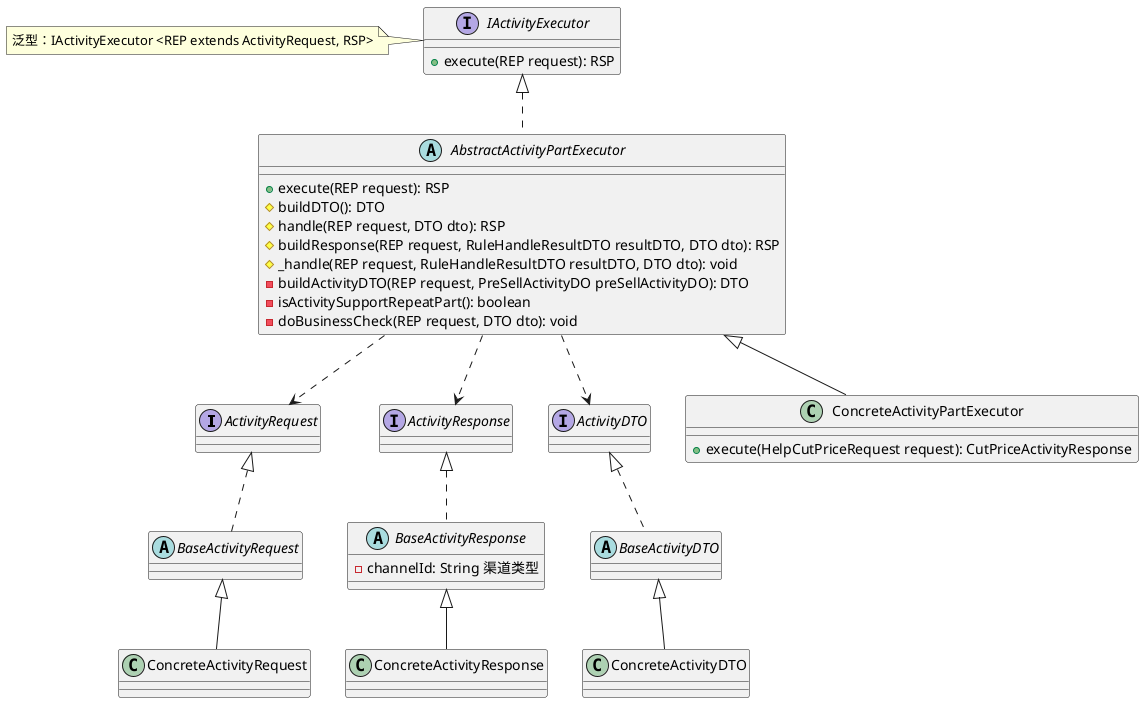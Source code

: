 @startuml



interface ActivityRequest
abstract class BaseActivityRequest
class ConcreteActivityRequest

interface ActivityResponse
abstract class BaseActivityResponse {
    - channelId: String 渠道类型
}
class ConcreteActivityResponse

interface ActivityDTO
abstract class BaseActivityDTO
class ConcreteActivityDTO

interface IActivityExecutor {
    + execute(REP request): RSP
}
note left of IActivityExecutor: 泛型：IActivityExecutor <REP extends ActivityRequest, RSP>

abstract class AbstractActivityPartExecutor {
    + execute(REP request): RSP
    # buildDTO(): DTO
    # handle(REP request, DTO dto): RSP
    # buildResponse(REP request, RuleHandleResultDTO resultDTO, DTO dto): RSP
    # _handle(REP request, RuleHandleResultDTO resultDTO, DTO dto): void
    - buildActivityDTO(REP request, PreSellActivityDO preSellActivityDO): DTO
    - isActivitySupportRepeatPart(): boolean
    - doBusinessCheck(REP request, DTO dto): void
}

class ConcreteActivityPartExecutor {
    + execute(HelpCutPriceRequest request): CutPriceActivityResponse
}

ActivityRequest <|.. BaseActivityRequest
BaseActivityRequest <|-- ConcreteActivityRequest

ActivityResponse <|.. BaseActivityResponse
BaseActivityResponse <|-- ConcreteActivityResponse

ActivityDTO <|.. BaseActivityDTO
BaseActivityDTO <|-- ConcreteActivityDTO

IActivityExecutor <|.. AbstractActivityPartExecutor
AbstractActivityPartExecutor <|-- ConcreteActivityPartExecutor

AbstractActivityPartExecutor ..> ActivityRequest
AbstractActivityPartExecutor ..> ActivityResponse
AbstractActivityPartExecutor ..> ActivityDTO

@enduml